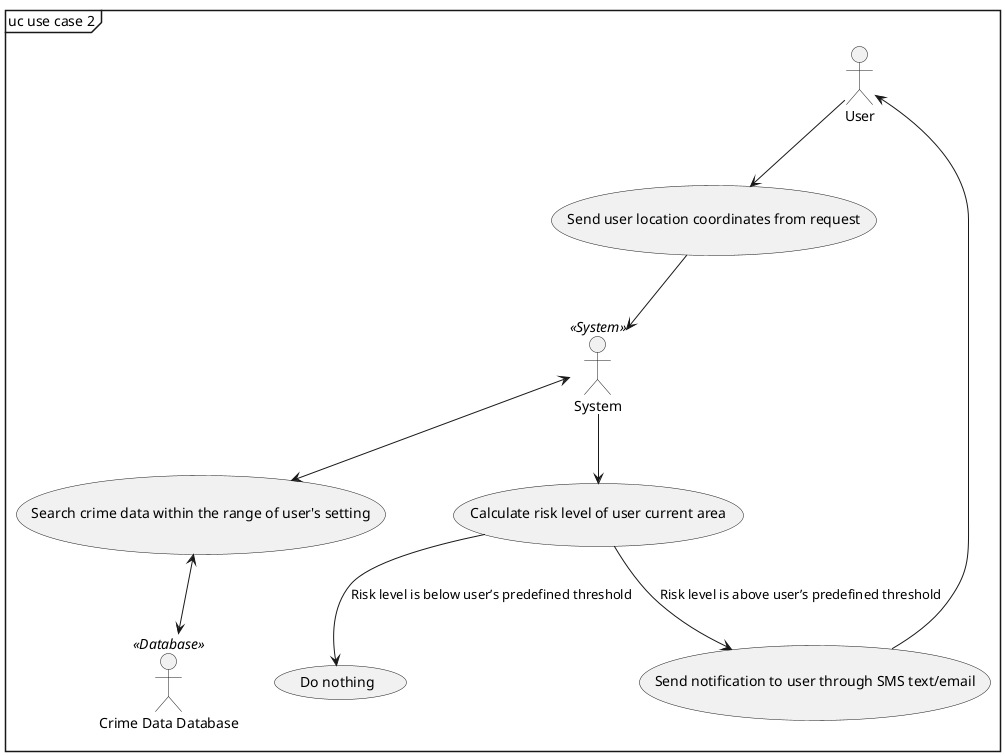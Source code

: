 @startuml use_case2

mainframe uc use case 2

:User: as user
:Crime Data Database: as cdb <<Database>>
:System: as sys <<System>>

usecase "Send user location coordinates from request" as uc1
usecase "Search crime data within the range of user's setting" as uc2
usecase "Calculate risk level of user current area" as uc3
usecase "Send notification to user through SMS text/email" as uc4
usecase "Do nothing" as uc5

user --> uc1
uc1 --> sys
sys <--> uc2
uc2 <--> cdb
sys --> uc3
uc3 --> (uc4) : Risk level is above user’s predefined threshold
uc4 --> user
uc3 --> (uc5) : Risk level is below user’s predefined threshold

@enduml